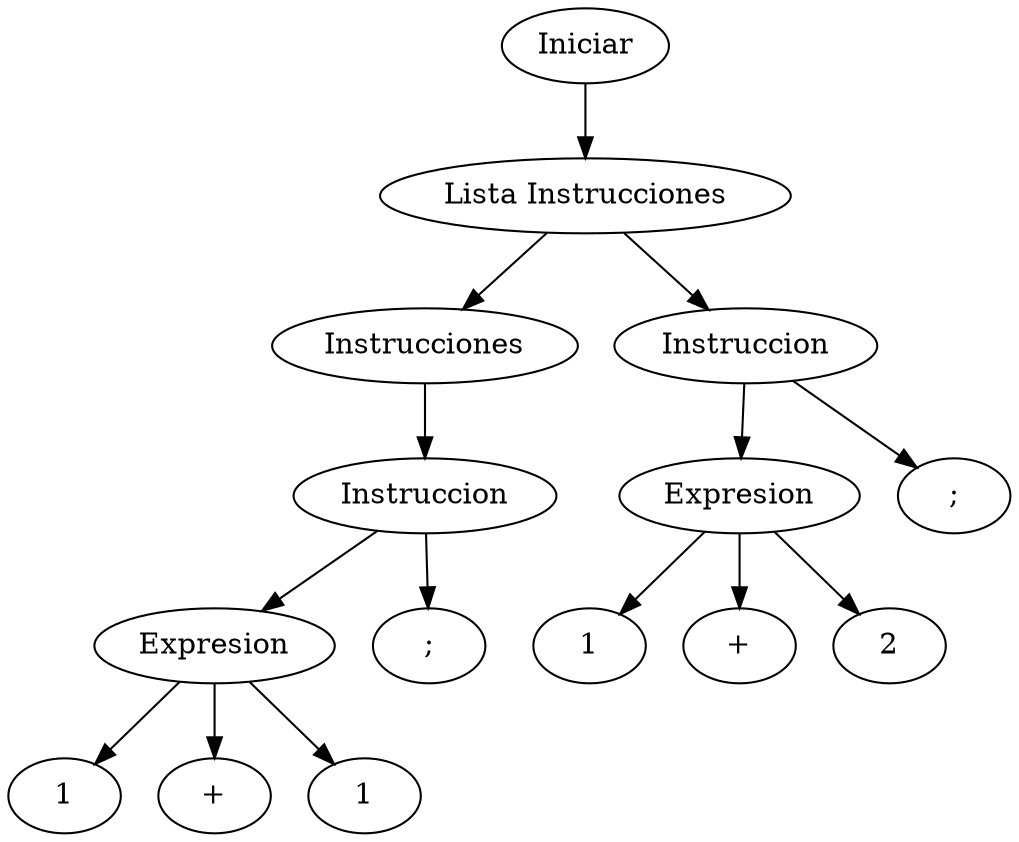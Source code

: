 digraph G{
"node1257934905" [ label = "Iniciar",];
"node367793788" [ label = "Lista Instrucciones",];
"node1586785067" [ label = "Instrucciones",];
"node1012047380" [ label = "Instruccion",];
"node582462207" [ label = "Expresion",];
"node1461520163" [ label = "1",];
"node582462207" -> "node1461520163" [ label = "",];
"node707650520" [ label = "+",];
"node582462207" -> "node707650520" [ label = "",];
"node44530359" [ label = "1",];
"node582462207" -> "node44530359" [ label = "",];
"node1012047380" -> "node582462207" [ label = "",];
"node500746318" [ label = ";",];
"node1012047380" -> "node500746318" [ label = "",];
"node1586785067" -> "node1012047380" [ label = "",];
"node367793788" -> "node1586785067" [ label = "",];
"node583262409" [ label = "Instruccion",];
"node1739973738" [ label = "Expresion",];
"node1593723113" [ label = "1",];
"node1739973738" -> "node1593723113" [ label = "",];
"node88043968" [ label = "+",];
"node1739973738" -> "node88043968" [ label = "",];
"node944180230" [ label = "2",];
"node1739973738" -> "node944180230" [ label = "",];
"node583262409" -> "node1739973738" [ label = "",];
"node1889085904" [ label = ";",];
"node583262409" -> "node1889085904" [ label = "",];
"node367793788" -> "node583262409" [ label = "",];
"node1257934905" -> "node367793788" [ label = "",];
}